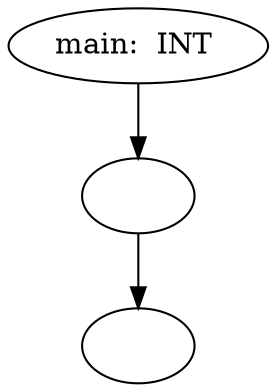 digraph AST {
  "126783200276976" [label="main:  INT "];
  "126783200276976" -> "126783193831824";
  "126783193831824" [label=""];
  "126783193831824" -> "126783193548064";
  "126783193548064" [label=""];
}
